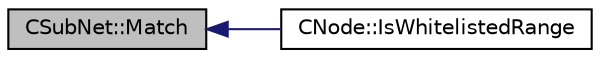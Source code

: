 digraph "CSubNet::Match"
{
  edge [fontname="Helvetica",fontsize="10",labelfontname="Helvetica",labelfontsize="10"];
  node [fontname="Helvetica",fontsize="10",shape=record];
  rankdir="LR";
  Node11 [label="CSubNet::Match",height=0.2,width=0.4,color="black", fillcolor="grey75", style="filled", fontcolor="black"];
  Node11 -> Node12 [dir="back",color="midnightblue",fontsize="10",style="solid",fontname="Helvetica"];
  Node12 [label="CNode::IsWhitelistedRange",height=0.2,width=0.4,color="black", fillcolor="white", style="filled",URL="$class_c_node.html#ad2ccd5d22994f338c9b55ebe7528ea55"];
}
